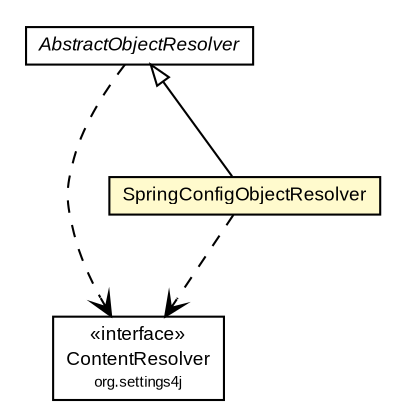 #!/usr/local/bin/dot
#
# Class diagram 
# Generated by UMLGraph version R5_6-24-gf6e263 (http://www.umlgraph.org/)
#

digraph G {
	edge [fontname="arial",fontsize=10,labelfontname="arial",labelfontsize=10];
	node [fontname="arial",fontsize=10,shape=plaintext];
	nodesep=0.25;
	ranksep=0.5;
	// org.settings4j.ContentResolver
	c4308 [label=<<table title="org.settings4j.ContentResolver" border="0" cellborder="1" cellspacing="0" cellpadding="2" port="p" href="../ContentResolver.html">
		<tr><td><table border="0" cellspacing="0" cellpadding="1">
<tr><td align="center" balign="center"> &#171;interface&#187; </td></tr>
<tr><td align="center" balign="center"> ContentResolver </td></tr>
<tr><td align="center" balign="center"><font point-size="7.0"> org.settings4j </font></td></tr>
		</table></td></tr>
		</table>>, URL="../ContentResolver.html", fontname="arial", fontcolor="black", fontsize=9.0];
	// org.settings4j.objectresolver.SpringConfigObjectResolver
	c4328 [label=<<table title="org.settings4j.objectresolver.SpringConfigObjectResolver" border="0" cellborder="1" cellspacing="0" cellpadding="2" port="p" bgcolor="lemonChiffon" href="./SpringConfigObjectResolver.html">
		<tr><td><table border="0" cellspacing="0" cellpadding="1">
<tr><td align="center" balign="center"> SpringConfigObjectResolver </td></tr>
		</table></td></tr>
		</table>>, URL="./SpringConfigObjectResolver.html", fontname="arial", fontcolor="black", fontsize=9.0];
	// org.settings4j.objectresolver.AbstractObjectResolver
	c4331 [label=<<table title="org.settings4j.objectresolver.AbstractObjectResolver" border="0" cellborder="1" cellspacing="0" cellpadding="2" port="p" href="./AbstractObjectResolver.html">
		<tr><td><table border="0" cellspacing="0" cellpadding="1">
<tr><td align="center" balign="center"><font face="arial italic"> AbstractObjectResolver </font></td></tr>
		</table></td></tr>
		</table>>, URL="./AbstractObjectResolver.html", fontname="arial", fontcolor="black", fontsize=9.0];
	//org.settings4j.objectresolver.SpringConfigObjectResolver extends org.settings4j.objectresolver.AbstractObjectResolver
	c4331:p -> c4328:p [dir=back,arrowtail=empty];
	// org.settings4j.objectresolver.SpringConfigObjectResolver DEPEND org.settings4j.ContentResolver
	c4328:p -> c4308:p [taillabel="", label="", headlabel="", fontname="arial", fontcolor="black", fontsize=10.0, color="black", arrowhead=open, style=dashed];
	// org.settings4j.objectresolver.AbstractObjectResolver DEPEND org.settings4j.ContentResolver
	c4331:p -> c4308:p [taillabel="", label="", headlabel="", fontname="arial", fontcolor="black", fontsize=10.0, color="black", arrowhead=open, style=dashed];
}

